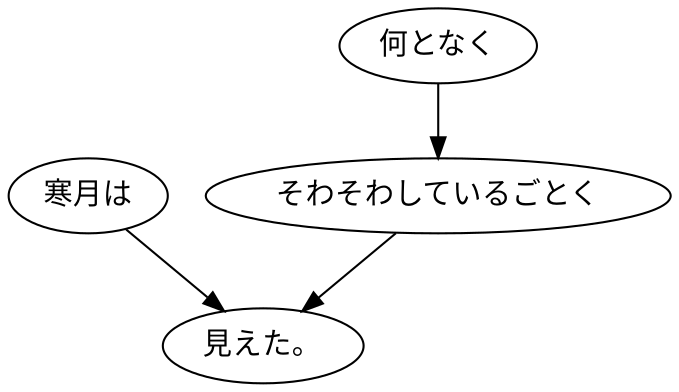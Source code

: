 digraph graph486 {
	node0 [label="寒月は"];
	node1 [label="何となく"];
	node2 [label="そわそわしているごとく"];
	node3 [label="見えた。"];
	node0 -> node3;
	node1 -> node2;
	node2 -> node3;
}
